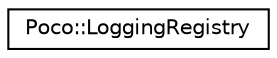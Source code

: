 digraph "Graphical Class Hierarchy"
{
 // LATEX_PDF_SIZE
  edge [fontname="Helvetica",fontsize="10",labelfontname="Helvetica",labelfontsize="10"];
  node [fontname="Helvetica",fontsize="10",shape=record];
  rankdir="LR";
  Node0 [label="Poco::LoggingRegistry",height=0.2,width=0.4,color="black", fillcolor="white", style="filled",URL="$classPoco_1_1LoggingRegistry.html",tooltip=" "];
}
